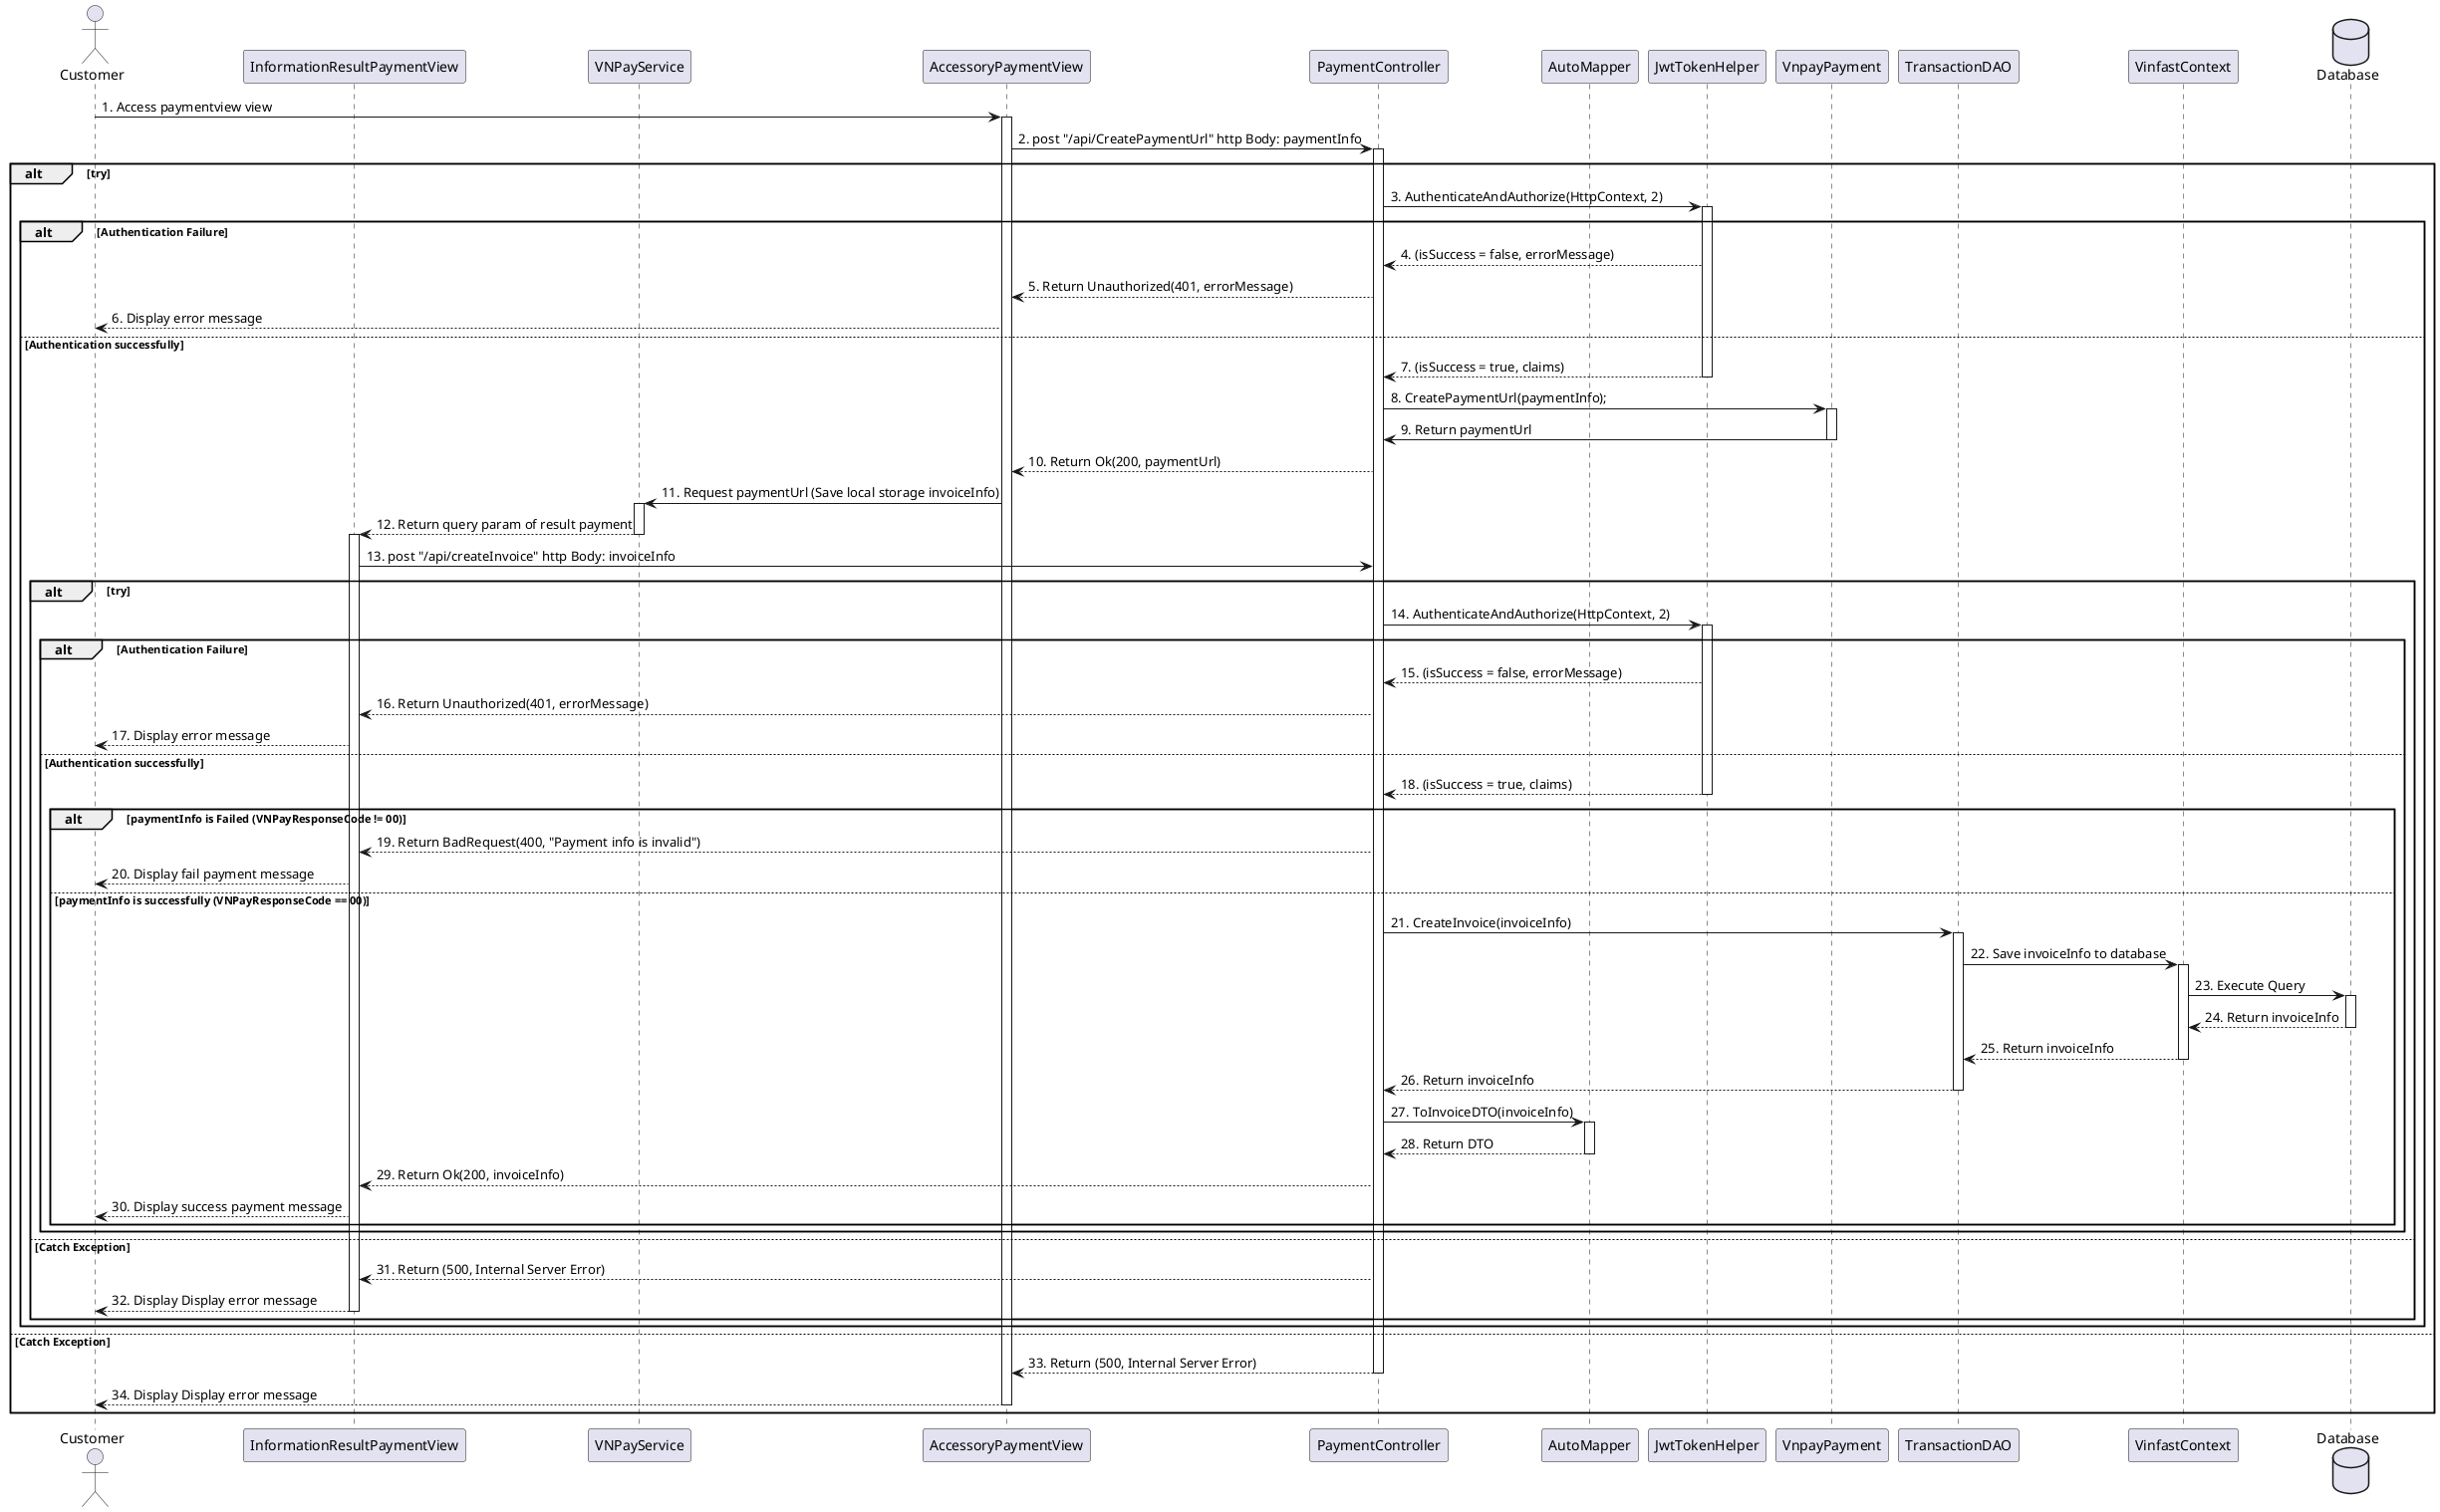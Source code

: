 @startuml
actor Customer
participant InformationResultPaymentView
participant VNPayService
participant AccessoryPaymentView
participant PaymentController
participant AutoMapper
participant JwtTokenHelper
participant VnpayPayment
participant TransactionDAO
participant VinfastContext
database Database


Customer -> AccessoryPaymentView: 1. Access paymentview view
activate AccessoryPaymentView

    AccessoryPaymentView -> PaymentController: 2. post "/api/CreatePaymentUrl" http Body: paymentInfo
alt try
    activate PaymentController

    PaymentController -> JwtTokenHelper: 3. AuthenticateAndAuthorize(HttpContext, 2)
        alt Authentication Failure
            activate JwtTokenHelper
            JwtTokenHelper --> PaymentController: 4. (isSuccess = false, errorMessage)
            PaymentController --> AccessoryPaymentView: 5. Return Unauthorized(401, errorMessage)
            AccessoryPaymentView --> Customer: 6. Display error message
            
        else Authentication successfully
            JwtTokenHelper --> PaymentController: 7. (isSuccess = true, claims)
            deactivate JwtTokenHelper
            
            PaymentController -> VnpayPayment: 8. CreatePaymentUrl(paymentInfo);
            activate VnpayPayment
            VnpayPayment -> PaymentController: 9. Return paymentUrl
            deactivate VnpayPayment
            PaymentController --> AccessoryPaymentView: 10. Return Ok(200, paymentUrl)
            AccessoryPaymentView -> VNPayService: 11. Request paymentUrl (Save local storage invoiceInfo)
            activate VNPayService
            VNPayService --> InformationResultPaymentView: 12. Return query param of result payment
            deactivate VNPayService
            activate InformationResultPaymentView
            InformationResultPaymentView -> PaymentController: 13. post "/api/createInvoice" http Body: invoiceInfo
            alt try
                PaymentController -> JwtTokenHelper: 14. AuthenticateAndAuthorize(HttpContext, 2)
                activate JwtTokenHelper
                alt Authentication Failure 
                    JwtTokenHelper --> PaymentController: 15. (isSuccess = false, errorMessage)
                    PaymentController --> InformationResultPaymentView: 16. Return Unauthorized(401, errorMessage)
                    InformationResultPaymentView --> Customer: 17. Display error message
                else Authentication successfully 
                    JwtTokenHelper --> PaymentController: 18. (isSuccess = true, claims)
                    deactivate JwtTokenHelper
                    alt paymentInfo is Failed (VNPayResponseCode != 00)
                        PaymentController --> InformationResultPaymentView: 19. Return BadRequest(400, "Payment info is invalid")
                        InformationResultPaymentView --> Customer: 20. Display fail payment message
                    else paymentInfo is successfully (VNPayResponseCode == 00)
                        PaymentController -> TransactionDAO: 21. CreateInvoice(invoiceInfo)
                        activate TransactionDAO
                        TransactionDAO -> VinfastContext: 22. Save invoiceInfo to database
                        activate VinfastContext
                        VinfastContext -> Database: 23. Execute Query
                        activate Database
                        Database --> VinfastContext: 24. Return invoiceInfo
                        deactivate Database
                        VinfastContext --> TransactionDAO: 25. Return invoiceInfo
                        deactivate VinfastContext
                        TransactionDAO --> PaymentController: 26. Return invoiceInfo
                        deactivate TransactionDAO
                        PaymentController -> AutoMapper: 27. ToInvoiceDTO(invoiceInfo)
                        activate AutoMapper
                        AutoMapper --> PaymentController: 28. Return DTO
                        deactivate AutoMapper

                        PaymentController --> InformationResultPaymentView: 29. Return Ok(200, invoiceInfo)
                        InformationResultPaymentView --> Customer: 30. Display success payment message

                    end
                end
            else Catch Exception
                PaymentController --> InformationResultPaymentView: 31. Return (500, Internal Server Error)
                InformationResultPaymentView --> Customer: 32. Display Display error message
                deactivate InformationResultPaymentView
            end
        end
else Catch Exception
    PaymentController --> AccessoryPaymentView: 33. Return (500, Internal Server Error)
    deactivate PaymentController
    AccessoryPaymentView --> Customer: 34. Display Display error message
deactivate AccessoryPaymentView
end




@enduml